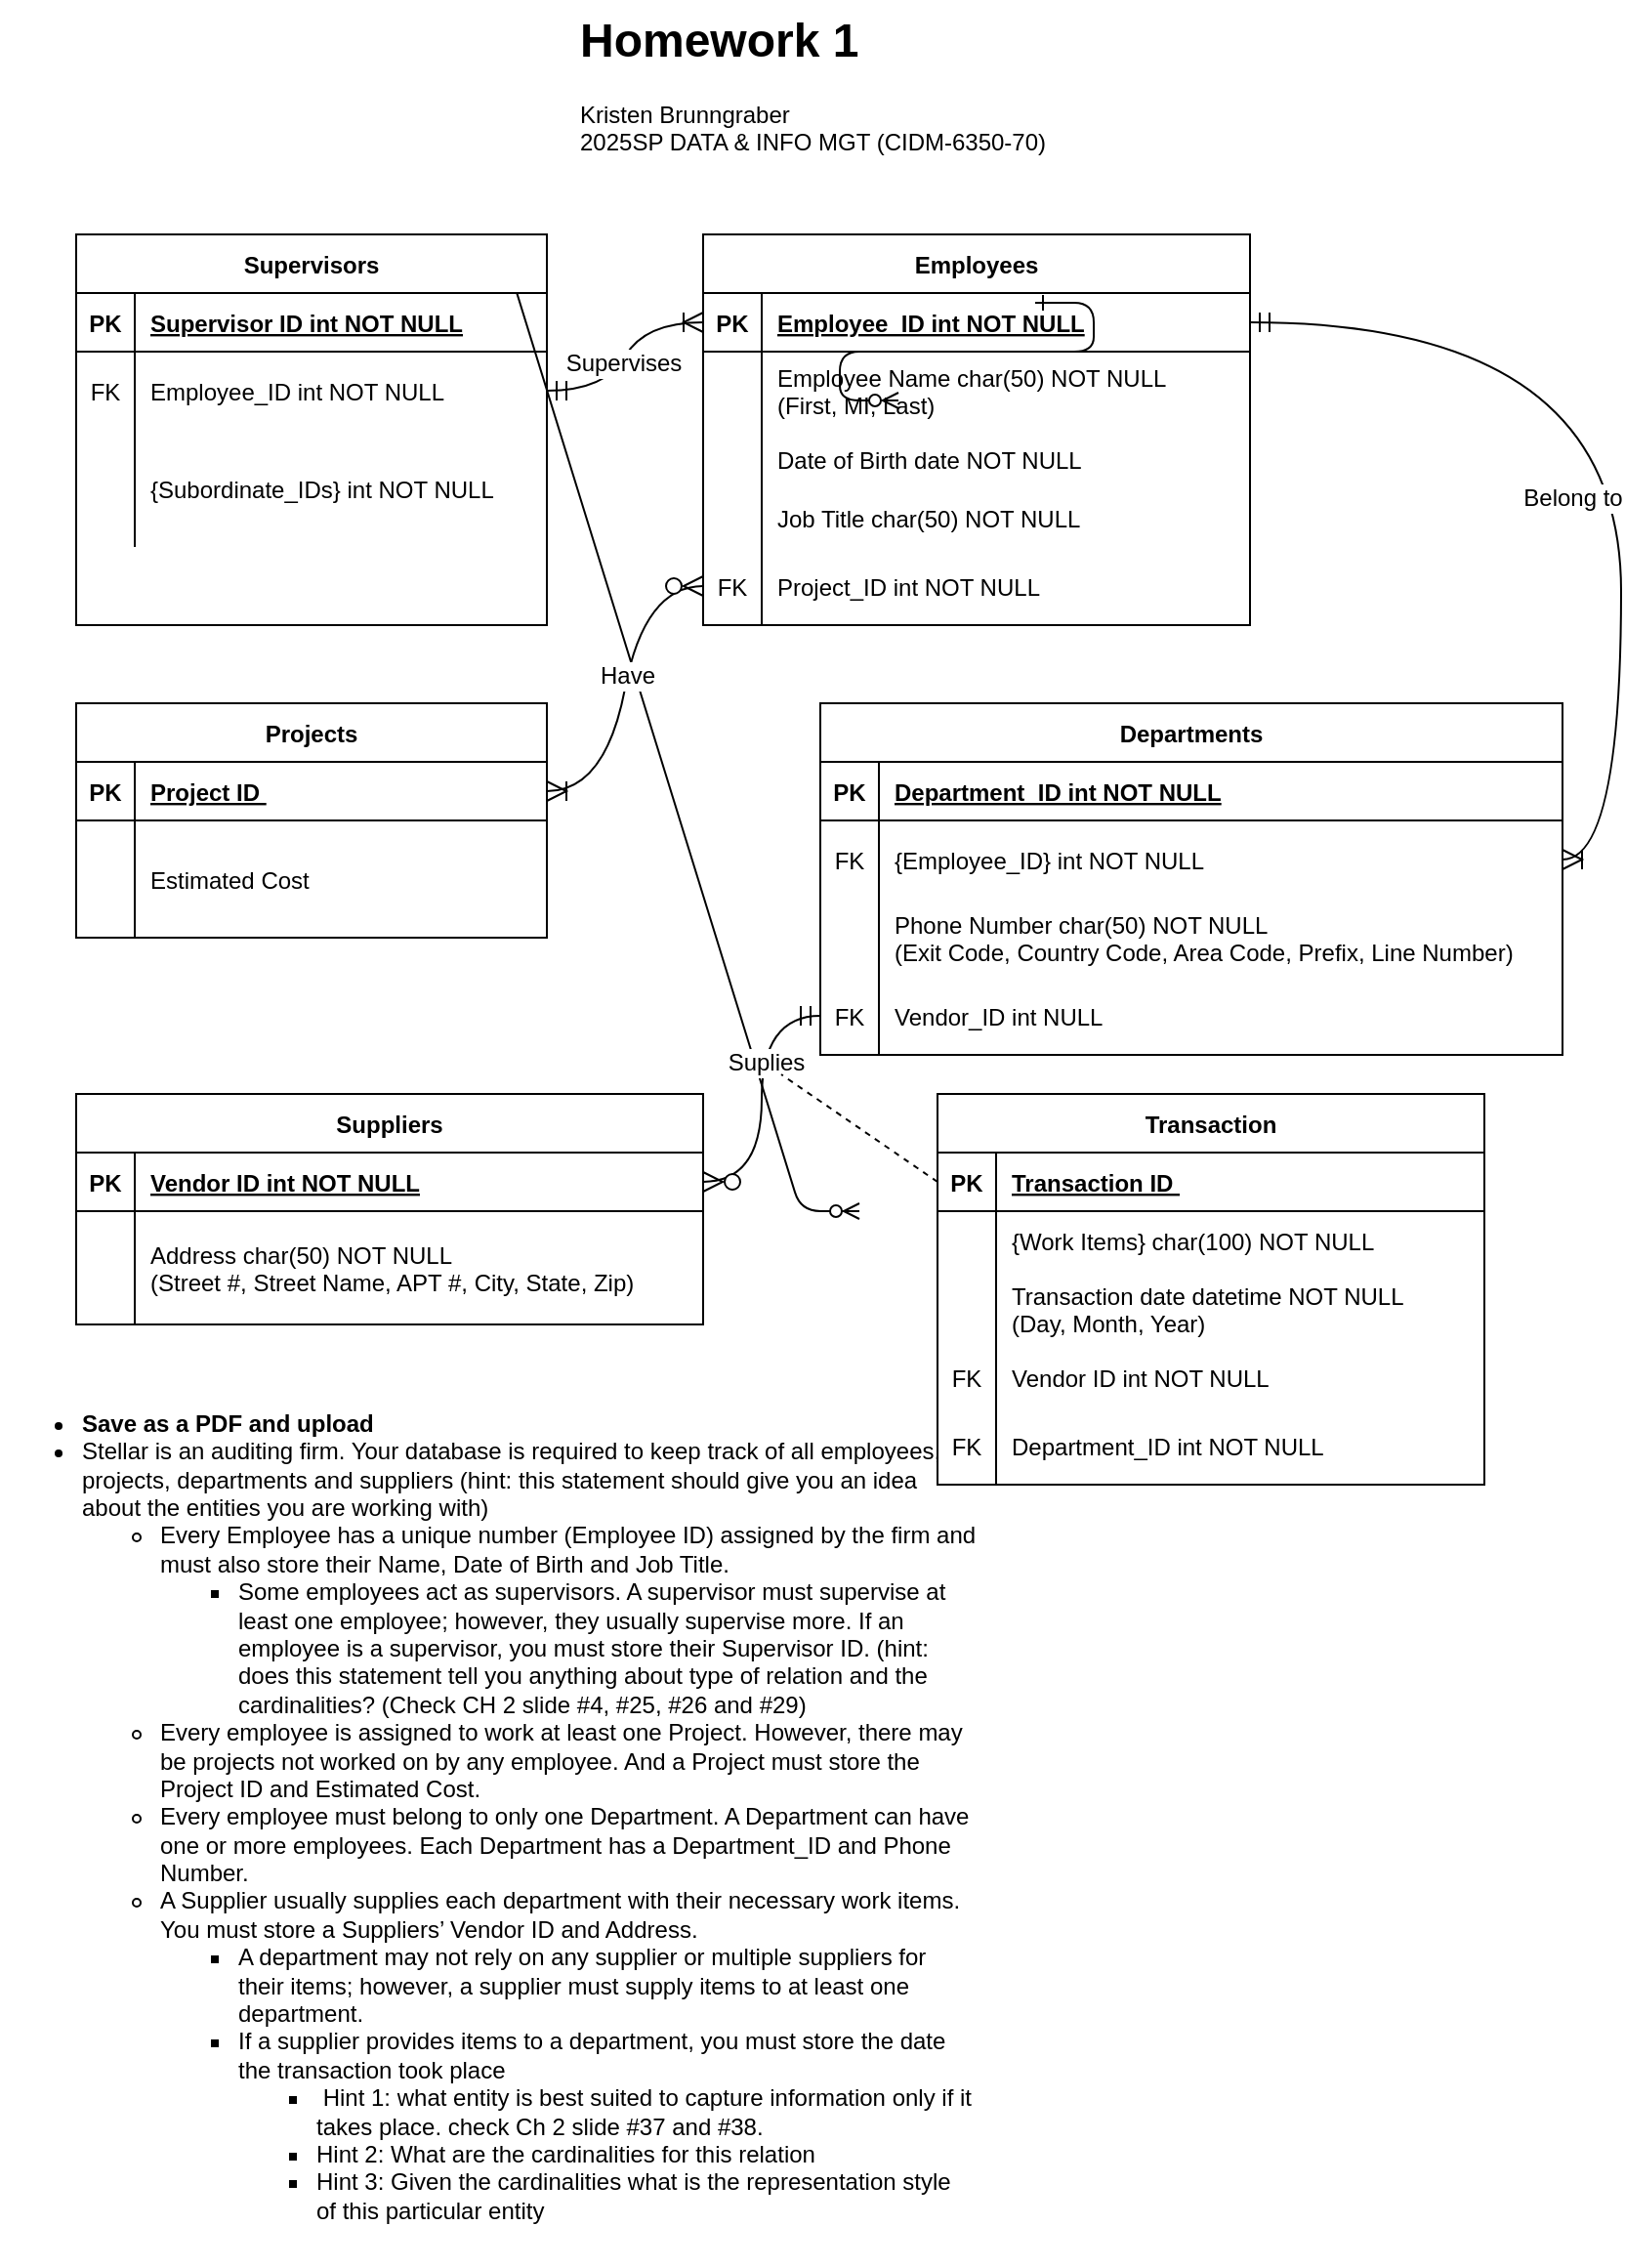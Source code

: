 <mxfile version="26.0.10">
  <diagram id="R2lEEEUBdFMjLlhIrx00" name="Page-1">
    <mxGraphModel dx="1500" dy="796" grid="1" gridSize="10" guides="1" tooltips="1" connect="1" arrows="1" fold="1" page="1" pageScale="1" pageWidth="850" pageHeight="1100" math="0" shadow="0" extFonts="Permanent Marker^https://fonts.googleapis.com/css?family=Permanent+Marker">
      <root>
        <mxCell id="0" />
        <mxCell id="1" parent="0" />
        <mxCell id="C-vyLk0tnHw3VtMMgP7b-1" value="" style="edgeStyle=entityRelationEdgeStyle;endArrow=ERzeroToMany;startArrow=ERone;endFill=1;startFill=0;" parent="1" target="C-vyLk0tnHw3VtMMgP7b-6" edge="1">
          <mxGeometry width="100" height="100" relative="1" as="geometry">
            <mxPoint x="230" y="135" as="sourcePoint" />
            <mxPoint x="440" y="620" as="targetPoint" />
          </mxGeometry>
        </mxCell>
        <mxCell id="C-vyLk0tnHw3VtMMgP7b-12" value="" style="edgeStyle=entityRelationEdgeStyle;endArrow=ERzeroToMany;startArrow=ERone;endFill=1;startFill=0;" parent="1" target="C-vyLk0tnHw3VtMMgP7b-17" edge="1">
          <mxGeometry width="100" height="100" relative="1" as="geometry">
            <mxPoint x="530" y="155" as="sourcePoint" />
            <mxPoint x="460" y="205" as="targetPoint" />
          </mxGeometry>
        </mxCell>
        <mxCell id="nDbJlwMsWSkX9YPivbgv-1" value="&lt;h1 style=&quot;margin-top: 0px;&quot;&gt;Homework 1&lt;/h1&gt;&lt;div&gt;&lt;div&gt;Kristen Brunngraber&lt;/div&gt;&lt;div&gt;2025SP DATA &amp;amp; INFO MGT (CIDM-6350-70)&lt;br&gt;&lt;/div&gt;&lt;/div&gt;" style="text;html=1;whiteSpace=wrap;overflow=hidden;rounded=0;" vertex="1" parent="1">
          <mxGeometry x="295" width="260" height="90" as="geometry" />
        </mxCell>
        <mxCell id="nDbJlwMsWSkX9YPivbgv-5" value="&lt;ul&gt;&lt;li&gt;&lt;b&gt;Save as a PDF and upload&lt;/b&gt;&lt;/li&gt;&lt;li&gt;Stellar is an auditing firm. Your database is required to keep track of all employees, projects, departments and suppliers (hint: this statement should give you an idea about the entities you are working with)&lt;/li&gt;&lt;ul&gt;&lt;li&gt;Every Employee has a unique number (Employee ID) assigned by the firm and must also store their Name, Date of Birth and Job Title.&lt;/li&gt;&lt;ul&gt;&lt;li&gt;Some employees act as supervisors. A supervisor must supervise at least one employee; however, they usually supervise more. If an employee is a supervisor, you must store their Supervisor ID. (hint: does this statement tell you anything about type of relation and the cardinalities? (Check CH 2 slide #4, #25, #26 and #29)&lt;/li&gt;&lt;/ul&gt;&lt;li&gt;Every employee is assigned to work at least one Project. However, there may be projects not worked on by any employee. And a Project must store the Project ID and Estimated Cost.&lt;/li&gt;&lt;li&gt;Every employee must belong to only one Department. A Department can have one or more employees. Each Department has a Department_ID and Phone Number.&lt;/li&gt;&lt;li&gt;A Supplier usually supplies each department with their necessary work items. You must store a Suppliers’ Vendor ID and Address.&lt;/li&gt;&lt;ul&gt;&lt;li&gt;A department may not rely on any supplier or multiple suppliers for their items; however, a supplier must supply items to at least one department.&lt;/li&gt;&lt;li&gt;If a supplier provides items to a department, you must store the date the transaction took place&lt;/li&gt;&lt;ul&gt;&lt;li&gt;&amp;nbsp;Hint 1: what entity is best suited to capture information only if it takes place. check Ch 2 slide #37 and #38.&lt;/li&gt;&lt;li&gt;Hint 2: What are the cardinalities for this relation&lt;/li&gt;&lt;li&gt;Hint 3: Given the cardinalities what is the representation style of this particular entity&lt;/li&gt;&lt;/ul&gt;&lt;/ul&gt;&lt;/ul&gt;&lt;/ul&gt;" style="text;strokeColor=none;fillColor=none;html=1;whiteSpace=wrap;verticalAlign=middle;overflow=hidden;" vertex="1" parent="1">
          <mxGeometry y="700" width="500" height="460" as="geometry" />
        </mxCell>
        <mxCell id="nDbJlwMsWSkX9YPivbgv-6" value="Employees" style="shape=table;startSize=30;container=1;collapsible=1;childLayout=tableLayout;fixedRows=1;rowLines=0;fontStyle=1;align=center;resizeLast=1;" vertex="1" parent="1">
          <mxGeometry x="360" y="120" width="280" height="200" as="geometry" />
        </mxCell>
        <mxCell id="nDbJlwMsWSkX9YPivbgv-7" value="" style="shape=partialRectangle;collapsible=0;dropTarget=0;pointerEvents=0;fillColor=none;points=[[0,0.5],[1,0.5]];portConstraint=eastwest;top=0;left=0;right=0;bottom=1;" vertex="1" parent="nDbJlwMsWSkX9YPivbgv-6">
          <mxGeometry y="30" width="280" height="30" as="geometry" />
        </mxCell>
        <mxCell id="nDbJlwMsWSkX9YPivbgv-8" value="PK" style="shape=partialRectangle;overflow=hidden;connectable=0;fillColor=none;top=0;left=0;bottom=0;right=0;fontStyle=1;" vertex="1" parent="nDbJlwMsWSkX9YPivbgv-7">
          <mxGeometry width="30" height="30" as="geometry">
            <mxRectangle width="30" height="30" as="alternateBounds" />
          </mxGeometry>
        </mxCell>
        <mxCell id="nDbJlwMsWSkX9YPivbgv-9" value="Employee_ID int NOT NULL" style="shape=partialRectangle;overflow=hidden;connectable=0;fillColor=none;top=0;left=0;bottom=0;right=0;align=left;spacingLeft=6;fontStyle=5;" vertex="1" parent="nDbJlwMsWSkX9YPivbgv-7">
          <mxGeometry x="30" width="250" height="30" as="geometry">
            <mxRectangle width="250" height="30" as="alternateBounds" />
          </mxGeometry>
        </mxCell>
        <mxCell id="nDbJlwMsWSkX9YPivbgv-10" value="" style="shape=partialRectangle;collapsible=0;dropTarget=0;pointerEvents=0;fillColor=none;points=[[0,0.5],[1,0.5]];portConstraint=eastwest;top=0;left=0;right=0;bottom=0;" vertex="1" parent="nDbJlwMsWSkX9YPivbgv-6">
          <mxGeometry y="60" width="280" height="40" as="geometry" />
        </mxCell>
        <mxCell id="nDbJlwMsWSkX9YPivbgv-11" value="" style="shape=partialRectangle;overflow=hidden;connectable=0;fillColor=none;top=0;left=0;bottom=0;right=0;" vertex="1" parent="nDbJlwMsWSkX9YPivbgv-10">
          <mxGeometry width="30" height="40" as="geometry">
            <mxRectangle width="30" height="40" as="alternateBounds" />
          </mxGeometry>
        </mxCell>
        <mxCell id="nDbJlwMsWSkX9YPivbgv-12" value="Employee Name char(50) NOT NULL &#xa;(First, MI, Last)" style="shape=partialRectangle;overflow=hidden;connectable=0;fillColor=none;top=0;left=0;bottom=0;right=0;align=left;spacingLeft=6;" vertex="1" parent="nDbJlwMsWSkX9YPivbgv-10">
          <mxGeometry x="30" width="250" height="40" as="geometry">
            <mxRectangle width="250" height="40" as="alternateBounds" />
          </mxGeometry>
        </mxCell>
        <mxCell id="nDbJlwMsWSkX9YPivbgv-81" value="" style="shape=partialRectangle;collapsible=0;dropTarget=0;pointerEvents=0;fillColor=none;points=[[0,0.5],[1,0.5]];portConstraint=eastwest;top=0;left=0;right=0;bottom=0;" vertex="1" parent="nDbJlwMsWSkX9YPivbgv-6">
          <mxGeometry y="100" width="280" height="30" as="geometry" />
        </mxCell>
        <mxCell id="nDbJlwMsWSkX9YPivbgv-82" value="" style="shape=partialRectangle;overflow=hidden;connectable=0;fillColor=none;top=0;left=0;bottom=0;right=0;" vertex="1" parent="nDbJlwMsWSkX9YPivbgv-81">
          <mxGeometry width="30" height="30" as="geometry">
            <mxRectangle width="30" height="30" as="alternateBounds" />
          </mxGeometry>
        </mxCell>
        <mxCell id="nDbJlwMsWSkX9YPivbgv-83" value="Date of Birth date NOT NULL" style="shape=partialRectangle;overflow=hidden;connectable=0;fillColor=none;top=0;left=0;bottom=0;right=0;align=left;spacingLeft=6;" vertex="1" parent="nDbJlwMsWSkX9YPivbgv-81">
          <mxGeometry x="30" width="250" height="30" as="geometry">
            <mxRectangle width="250" height="30" as="alternateBounds" />
          </mxGeometry>
        </mxCell>
        <mxCell id="nDbJlwMsWSkX9YPivbgv-84" value="" style="shape=partialRectangle;collapsible=0;dropTarget=0;pointerEvents=0;fillColor=none;points=[[0,0.5],[1,0.5]];portConstraint=eastwest;top=0;left=0;right=0;bottom=0;" vertex="1" parent="nDbJlwMsWSkX9YPivbgv-6">
          <mxGeometry y="130" width="280" height="30" as="geometry" />
        </mxCell>
        <mxCell id="nDbJlwMsWSkX9YPivbgv-85" value="" style="shape=partialRectangle;overflow=hidden;connectable=0;fillColor=none;top=0;left=0;bottom=0;right=0;" vertex="1" parent="nDbJlwMsWSkX9YPivbgv-84">
          <mxGeometry width="30" height="30" as="geometry">
            <mxRectangle width="30" height="30" as="alternateBounds" />
          </mxGeometry>
        </mxCell>
        <mxCell id="nDbJlwMsWSkX9YPivbgv-86" value="Job Title char(50) NOT NULL " style="shape=partialRectangle;overflow=hidden;connectable=0;fillColor=none;top=0;left=0;bottom=0;right=0;align=left;spacingLeft=6;" vertex="1" parent="nDbJlwMsWSkX9YPivbgv-84">
          <mxGeometry x="30" width="250" height="30" as="geometry">
            <mxRectangle width="250" height="30" as="alternateBounds" />
          </mxGeometry>
        </mxCell>
        <mxCell id="nDbJlwMsWSkX9YPivbgv-90" value="" style="shape=partialRectangle;collapsible=0;dropTarget=0;pointerEvents=0;fillColor=none;points=[[0,0.5],[1,0.5]];portConstraint=eastwest;top=0;left=0;right=0;bottom=0;" vertex="1" parent="nDbJlwMsWSkX9YPivbgv-6">
          <mxGeometry y="160" width="280" height="40" as="geometry" />
        </mxCell>
        <mxCell id="nDbJlwMsWSkX9YPivbgv-91" value="FK" style="shape=partialRectangle;overflow=hidden;connectable=0;fillColor=none;top=0;left=0;bottom=0;right=0;" vertex="1" parent="nDbJlwMsWSkX9YPivbgv-90">
          <mxGeometry width="30" height="40" as="geometry">
            <mxRectangle width="30" height="40" as="alternateBounds" />
          </mxGeometry>
        </mxCell>
        <mxCell id="nDbJlwMsWSkX9YPivbgv-92" value="Project_ID int NOT NULL " style="shape=partialRectangle;overflow=hidden;connectable=0;fillColor=none;top=0;left=0;bottom=0;right=0;align=left;spacingLeft=6;" vertex="1" parent="nDbJlwMsWSkX9YPivbgv-90">
          <mxGeometry x="30" width="250" height="40" as="geometry">
            <mxRectangle width="250" height="40" as="alternateBounds" />
          </mxGeometry>
        </mxCell>
        <mxCell id="nDbJlwMsWSkX9YPivbgv-13" value="Projects" style="shape=table;startSize=30;container=1;collapsible=1;childLayout=tableLayout;fixedRows=1;rowLines=0;fontStyle=1;align=center;resizeLast=1;" vertex="1" parent="1">
          <mxGeometry x="39" y="360" width="241" height="120" as="geometry" />
        </mxCell>
        <mxCell id="nDbJlwMsWSkX9YPivbgv-14" value="" style="shape=partialRectangle;collapsible=0;dropTarget=0;pointerEvents=0;fillColor=none;points=[[0,0.5],[1,0.5]];portConstraint=eastwest;top=0;left=0;right=0;bottom=1;" vertex="1" parent="nDbJlwMsWSkX9YPivbgv-13">
          <mxGeometry y="30" width="241" height="30" as="geometry" />
        </mxCell>
        <mxCell id="nDbJlwMsWSkX9YPivbgv-15" value="PK" style="shape=partialRectangle;overflow=hidden;connectable=0;fillColor=none;top=0;left=0;bottom=0;right=0;fontStyle=1;" vertex="1" parent="nDbJlwMsWSkX9YPivbgv-14">
          <mxGeometry width="30" height="30" as="geometry">
            <mxRectangle width="30" height="30" as="alternateBounds" />
          </mxGeometry>
        </mxCell>
        <mxCell id="nDbJlwMsWSkX9YPivbgv-16" value="Project ID " style="shape=partialRectangle;overflow=hidden;connectable=0;fillColor=none;top=0;left=0;bottom=0;right=0;align=left;spacingLeft=6;fontStyle=5;" vertex="1" parent="nDbJlwMsWSkX9YPivbgv-14">
          <mxGeometry x="30" width="211" height="30" as="geometry">
            <mxRectangle width="211" height="30" as="alternateBounds" />
          </mxGeometry>
        </mxCell>
        <mxCell id="nDbJlwMsWSkX9YPivbgv-17" value="" style="shape=partialRectangle;collapsible=0;dropTarget=0;pointerEvents=0;fillColor=none;points=[[0,0.5],[1,0.5]];portConstraint=eastwest;top=0;left=0;right=0;bottom=0;" vertex="1" parent="nDbJlwMsWSkX9YPivbgv-13">
          <mxGeometry y="60" width="241" height="60" as="geometry" />
        </mxCell>
        <mxCell id="nDbJlwMsWSkX9YPivbgv-18" value="" style="shape=partialRectangle;overflow=hidden;connectable=0;fillColor=none;top=0;left=0;bottom=0;right=0;" vertex="1" parent="nDbJlwMsWSkX9YPivbgv-17">
          <mxGeometry width="30" height="60" as="geometry">
            <mxRectangle width="30" height="60" as="alternateBounds" />
          </mxGeometry>
        </mxCell>
        <mxCell id="nDbJlwMsWSkX9YPivbgv-19" value="Estimated Cost" style="shape=partialRectangle;overflow=hidden;connectable=0;fillColor=none;top=0;left=0;bottom=0;right=0;align=left;spacingLeft=6;" vertex="1" parent="nDbJlwMsWSkX9YPivbgv-17">
          <mxGeometry x="30" width="211" height="60" as="geometry">
            <mxRectangle width="211" height="60" as="alternateBounds" />
          </mxGeometry>
        </mxCell>
        <mxCell id="nDbJlwMsWSkX9YPivbgv-20" value="Departments" style="shape=table;startSize=30;container=1;collapsible=1;childLayout=tableLayout;fixedRows=1;rowLines=0;fontStyle=1;align=center;resizeLast=1;" vertex="1" parent="1">
          <mxGeometry x="420" y="360" width="380" height="180" as="geometry" />
        </mxCell>
        <mxCell id="nDbJlwMsWSkX9YPivbgv-21" value="" style="shape=partialRectangle;collapsible=0;dropTarget=0;pointerEvents=0;fillColor=none;points=[[0,0.5],[1,0.5]];portConstraint=eastwest;top=0;left=0;right=0;bottom=1;" vertex="1" parent="nDbJlwMsWSkX9YPivbgv-20">
          <mxGeometry y="30" width="380" height="30" as="geometry" />
        </mxCell>
        <mxCell id="nDbJlwMsWSkX9YPivbgv-22" value="PK" style="shape=partialRectangle;overflow=hidden;connectable=0;fillColor=none;top=0;left=0;bottom=0;right=0;fontStyle=1;" vertex="1" parent="nDbJlwMsWSkX9YPivbgv-21">
          <mxGeometry width="30" height="30" as="geometry">
            <mxRectangle width="30" height="30" as="alternateBounds" />
          </mxGeometry>
        </mxCell>
        <mxCell id="nDbJlwMsWSkX9YPivbgv-23" value="Department_ID int NOT NULL" style="shape=partialRectangle;overflow=hidden;connectable=0;fillColor=none;top=0;left=0;bottom=0;right=0;align=left;spacingLeft=6;fontStyle=5;" vertex="1" parent="nDbJlwMsWSkX9YPivbgv-21">
          <mxGeometry x="30" width="350" height="30" as="geometry">
            <mxRectangle width="350" height="30" as="alternateBounds" />
          </mxGeometry>
        </mxCell>
        <mxCell id="nDbJlwMsWSkX9YPivbgv-24" value="" style="shape=partialRectangle;collapsible=0;dropTarget=0;pointerEvents=0;fillColor=none;points=[[0,0.5],[1,0.5]];portConstraint=eastwest;top=0;left=0;right=0;bottom=0;" vertex="1" parent="nDbJlwMsWSkX9YPivbgv-20">
          <mxGeometry y="60" width="380" height="40" as="geometry" />
        </mxCell>
        <mxCell id="nDbJlwMsWSkX9YPivbgv-25" value="FK" style="shape=partialRectangle;overflow=hidden;connectable=0;fillColor=none;top=0;left=0;bottom=0;right=0;" vertex="1" parent="nDbJlwMsWSkX9YPivbgv-24">
          <mxGeometry width="30" height="40" as="geometry">
            <mxRectangle width="30" height="40" as="alternateBounds" />
          </mxGeometry>
        </mxCell>
        <mxCell id="nDbJlwMsWSkX9YPivbgv-26" value="{Employee_ID} int NOT NULL" style="shape=partialRectangle;overflow=hidden;connectable=0;fillColor=none;top=0;left=0;bottom=0;right=0;align=left;spacingLeft=6;" vertex="1" parent="nDbJlwMsWSkX9YPivbgv-24">
          <mxGeometry x="30" width="350" height="40" as="geometry">
            <mxRectangle width="350" height="40" as="alternateBounds" />
          </mxGeometry>
        </mxCell>
        <mxCell id="nDbJlwMsWSkX9YPivbgv-97" value="" style="shape=partialRectangle;collapsible=0;dropTarget=0;pointerEvents=0;fillColor=none;points=[[0,0.5],[1,0.5]];portConstraint=eastwest;top=0;left=0;right=0;bottom=0;" vertex="1" parent="nDbJlwMsWSkX9YPivbgv-20">
          <mxGeometry y="100" width="380" height="40" as="geometry" />
        </mxCell>
        <mxCell id="nDbJlwMsWSkX9YPivbgv-98" value="" style="shape=partialRectangle;overflow=hidden;connectable=0;fillColor=none;top=0;left=0;bottom=0;right=0;" vertex="1" parent="nDbJlwMsWSkX9YPivbgv-97">
          <mxGeometry width="30" height="40" as="geometry">
            <mxRectangle width="30" height="40" as="alternateBounds" />
          </mxGeometry>
        </mxCell>
        <mxCell id="nDbJlwMsWSkX9YPivbgv-99" value="Phone Number char(50) NOT NULL&#xa;(Exit Code, Country Code, Area Code, Prefix, Line Number)" style="shape=partialRectangle;overflow=hidden;connectable=0;fillColor=none;top=0;left=0;bottom=0;right=0;align=left;spacingLeft=6;" vertex="1" parent="nDbJlwMsWSkX9YPivbgv-97">
          <mxGeometry x="30" width="350" height="40" as="geometry">
            <mxRectangle width="350" height="40" as="alternateBounds" />
          </mxGeometry>
        </mxCell>
        <mxCell id="nDbJlwMsWSkX9YPivbgv-103" value="" style="shape=partialRectangle;collapsible=0;dropTarget=0;pointerEvents=0;fillColor=none;points=[[0,0.5],[1,0.5]];portConstraint=eastwest;top=0;left=0;right=0;bottom=0;" vertex="1" parent="nDbJlwMsWSkX9YPivbgv-20">
          <mxGeometry y="140" width="380" height="40" as="geometry" />
        </mxCell>
        <mxCell id="nDbJlwMsWSkX9YPivbgv-104" value="FK" style="shape=partialRectangle;overflow=hidden;connectable=0;fillColor=none;top=0;left=0;bottom=0;right=0;" vertex="1" parent="nDbJlwMsWSkX9YPivbgv-103">
          <mxGeometry width="30" height="40" as="geometry">
            <mxRectangle width="30" height="40" as="alternateBounds" />
          </mxGeometry>
        </mxCell>
        <mxCell id="nDbJlwMsWSkX9YPivbgv-105" value="Vendor_ID int NULL" style="shape=partialRectangle;overflow=hidden;connectable=0;fillColor=none;top=0;left=0;bottom=0;right=0;align=left;spacingLeft=6;" vertex="1" parent="nDbJlwMsWSkX9YPivbgv-103">
          <mxGeometry x="30" width="350" height="40" as="geometry">
            <mxRectangle width="350" height="40" as="alternateBounds" />
          </mxGeometry>
        </mxCell>
        <mxCell id="nDbJlwMsWSkX9YPivbgv-27" value="Suppliers" style="shape=table;startSize=30;container=1;collapsible=1;childLayout=tableLayout;fixedRows=1;rowLines=0;fontStyle=1;align=center;resizeLast=1;" vertex="1" parent="1">
          <mxGeometry x="39" y="560" width="321" height="118" as="geometry" />
        </mxCell>
        <mxCell id="nDbJlwMsWSkX9YPivbgv-28" value="" style="shape=partialRectangle;collapsible=0;dropTarget=0;pointerEvents=0;fillColor=none;points=[[0,0.5],[1,0.5]];portConstraint=eastwest;top=0;left=0;right=0;bottom=1;" vertex="1" parent="nDbJlwMsWSkX9YPivbgv-27">
          <mxGeometry y="30" width="321" height="30" as="geometry" />
        </mxCell>
        <mxCell id="nDbJlwMsWSkX9YPivbgv-29" value="PK" style="shape=partialRectangle;overflow=hidden;connectable=0;fillColor=none;top=0;left=0;bottom=0;right=0;fontStyle=1;" vertex="1" parent="nDbJlwMsWSkX9YPivbgv-28">
          <mxGeometry width="30" height="30" as="geometry">
            <mxRectangle width="30" height="30" as="alternateBounds" />
          </mxGeometry>
        </mxCell>
        <mxCell id="nDbJlwMsWSkX9YPivbgv-30" value="Vendor ID int NOT NULL" style="shape=partialRectangle;overflow=hidden;connectable=0;fillColor=none;top=0;left=0;bottom=0;right=0;align=left;spacingLeft=6;fontStyle=5;" vertex="1" parent="nDbJlwMsWSkX9YPivbgv-28">
          <mxGeometry x="30" width="291" height="30" as="geometry">
            <mxRectangle width="291" height="30" as="alternateBounds" />
          </mxGeometry>
        </mxCell>
        <mxCell id="nDbJlwMsWSkX9YPivbgv-31" value="" style="shape=partialRectangle;collapsible=0;dropTarget=0;pointerEvents=0;fillColor=none;points=[[0,0.5],[1,0.5]];portConstraint=eastwest;top=0;left=0;right=0;bottom=0;" vertex="1" parent="nDbJlwMsWSkX9YPivbgv-27">
          <mxGeometry y="60" width="321" height="58" as="geometry" />
        </mxCell>
        <mxCell id="nDbJlwMsWSkX9YPivbgv-32" value="" style="shape=partialRectangle;overflow=hidden;connectable=0;fillColor=none;top=0;left=0;bottom=0;right=0;" vertex="1" parent="nDbJlwMsWSkX9YPivbgv-31">
          <mxGeometry width="30" height="58" as="geometry">
            <mxRectangle width="30" height="58" as="alternateBounds" />
          </mxGeometry>
        </mxCell>
        <mxCell id="nDbJlwMsWSkX9YPivbgv-33" value="Address char(50) NOT NULL&#xa;(Street #, Street Name, APT #, City, State, Zip)" style="shape=partialRectangle;overflow=hidden;connectable=0;fillColor=none;top=0;left=0;bottom=0;right=0;align=left;spacingLeft=6;" vertex="1" parent="nDbJlwMsWSkX9YPivbgv-31">
          <mxGeometry x="30" width="291" height="58" as="geometry">
            <mxRectangle width="291" height="58" as="alternateBounds" />
          </mxGeometry>
        </mxCell>
        <mxCell id="nDbJlwMsWSkX9YPivbgv-34" value="Supervisors" style="shape=table;startSize=30;container=1;collapsible=1;childLayout=tableLayout;fixedRows=1;rowLines=0;fontStyle=1;align=center;resizeLast=1;" vertex="1" parent="1">
          <mxGeometry x="39" y="120" width="241" height="200" as="geometry" />
        </mxCell>
        <mxCell id="nDbJlwMsWSkX9YPivbgv-35" value="" style="shape=partialRectangle;collapsible=0;dropTarget=0;pointerEvents=0;fillColor=none;points=[[0,0.5],[1,0.5]];portConstraint=eastwest;top=0;left=0;right=0;bottom=1;" vertex="1" parent="nDbJlwMsWSkX9YPivbgv-34">
          <mxGeometry y="30" width="241" height="30" as="geometry" />
        </mxCell>
        <mxCell id="nDbJlwMsWSkX9YPivbgv-36" value="PK" style="shape=partialRectangle;overflow=hidden;connectable=0;fillColor=none;top=0;left=0;bottom=0;right=0;fontStyle=1;" vertex="1" parent="nDbJlwMsWSkX9YPivbgv-35">
          <mxGeometry width="30" height="30" as="geometry">
            <mxRectangle width="30" height="30" as="alternateBounds" />
          </mxGeometry>
        </mxCell>
        <mxCell id="nDbJlwMsWSkX9YPivbgv-37" value="Supervisor ID int NOT NULL" style="shape=partialRectangle;overflow=hidden;connectable=0;fillColor=none;top=0;left=0;bottom=0;right=0;align=left;spacingLeft=6;fontStyle=5;" vertex="1" parent="nDbJlwMsWSkX9YPivbgv-35">
          <mxGeometry x="30" width="211" height="30" as="geometry">
            <mxRectangle width="211" height="30" as="alternateBounds" />
          </mxGeometry>
        </mxCell>
        <mxCell id="nDbJlwMsWSkX9YPivbgv-38" value="" style="shape=partialRectangle;collapsible=0;dropTarget=0;pointerEvents=0;fillColor=none;points=[[0,0.5],[1,0.5]];portConstraint=eastwest;top=0;left=0;right=0;bottom=0;" vertex="1" parent="nDbJlwMsWSkX9YPivbgv-34">
          <mxGeometry y="60" width="241" height="40" as="geometry" />
        </mxCell>
        <mxCell id="nDbJlwMsWSkX9YPivbgv-39" value="FK" style="shape=partialRectangle;overflow=hidden;connectable=0;fillColor=none;top=0;left=0;bottom=0;right=0;" vertex="1" parent="nDbJlwMsWSkX9YPivbgv-38">
          <mxGeometry width="30" height="40" as="geometry">
            <mxRectangle width="30" height="40" as="alternateBounds" />
          </mxGeometry>
        </mxCell>
        <mxCell id="nDbJlwMsWSkX9YPivbgv-40" value="Employee_ID int NOT NULL" style="shape=partialRectangle;overflow=hidden;connectable=0;fillColor=none;top=0;left=0;bottom=0;right=0;align=left;spacingLeft=6;" vertex="1" parent="nDbJlwMsWSkX9YPivbgv-38">
          <mxGeometry x="30" width="211" height="40" as="geometry">
            <mxRectangle width="211" height="40" as="alternateBounds" />
          </mxGeometry>
        </mxCell>
        <mxCell id="nDbJlwMsWSkX9YPivbgv-78" value="" style="shape=partialRectangle;collapsible=0;dropTarget=0;pointerEvents=0;fillColor=none;points=[[0,0.5],[1,0.5]];portConstraint=eastwest;top=0;left=0;right=0;bottom=0;" vertex="1" parent="nDbJlwMsWSkX9YPivbgv-34">
          <mxGeometry y="100" width="241" height="60" as="geometry" />
        </mxCell>
        <mxCell id="nDbJlwMsWSkX9YPivbgv-79" value="&#xa;" style="shape=partialRectangle;overflow=hidden;connectable=0;fillColor=none;top=0;left=0;bottom=0;right=0;" vertex="1" parent="nDbJlwMsWSkX9YPivbgv-78">
          <mxGeometry width="30" height="60" as="geometry">
            <mxRectangle width="30" height="60" as="alternateBounds" />
          </mxGeometry>
        </mxCell>
        <mxCell id="nDbJlwMsWSkX9YPivbgv-80" value="{Subordinate_IDs} int NOT NULL" style="shape=partialRectangle;overflow=hidden;connectable=0;fillColor=none;top=0;left=0;bottom=0;right=0;align=left;spacingLeft=6;" vertex="1" parent="nDbJlwMsWSkX9YPivbgv-78">
          <mxGeometry x="30" width="211" height="60" as="geometry">
            <mxRectangle width="211" height="60" as="alternateBounds" />
          </mxGeometry>
        </mxCell>
        <mxCell id="nDbJlwMsWSkX9YPivbgv-41" value="Transaction" style="shape=table;startSize=30;container=1;collapsible=1;childLayout=tableLayout;fixedRows=1;rowLines=0;fontStyle=1;align=center;resizeLast=1;" vertex="1" parent="1">
          <mxGeometry x="480" y="560" width="280" height="200" as="geometry" />
        </mxCell>
        <mxCell id="nDbJlwMsWSkX9YPivbgv-42" value="" style="shape=partialRectangle;collapsible=0;dropTarget=0;pointerEvents=0;fillColor=none;points=[[0,0.5],[1,0.5]];portConstraint=eastwest;top=0;left=0;right=0;bottom=1;" vertex="1" parent="nDbJlwMsWSkX9YPivbgv-41">
          <mxGeometry y="30" width="280" height="30" as="geometry" />
        </mxCell>
        <mxCell id="nDbJlwMsWSkX9YPivbgv-43" value="PK" style="shape=partialRectangle;overflow=hidden;connectable=0;fillColor=none;top=0;left=0;bottom=0;right=0;fontStyle=1;" vertex="1" parent="nDbJlwMsWSkX9YPivbgv-42">
          <mxGeometry width="30" height="30" as="geometry">
            <mxRectangle width="30" height="30" as="alternateBounds" />
          </mxGeometry>
        </mxCell>
        <mxCell id="nDbJlwMsWSkX9YPivbgv-44" value="Transaction ID " style="shape=partialRectangle;overflow=hidden;connectable=0;fillColor=none;top=0;left=0;bottom=0;right=0;align=left;spacingLeft=6;fontStyle=5;" vertex="1" parent="nDbJlwMsWSkX9YPivbgv-42">
          <mxGeometry x="30" width="250" height="30" as="geometry">
            <mxRectangle width="250" height="30" as="alternateBounds" />
          </mxGeometry>
        </mxCell>
        <mxCell id="nDbJlwMsWSkX9YPivbgv-45" value="" style="shape=partialRectangle;collapsible=0;dropTarget=0;pointerEvents=0;fillColor=none;points=[[0,0.5],[1,0.5]];portConstraint=eastwest;top=0;left=0;right=0;bottom=0;" vertex="1" parent="nDbJlwMsWSkX9YPivbgv-41">
          <mxGeometry y="60" width="280" height="30" as="geometry" />
        </mxCell>
        <mxCell id="nDbJlwMsWSkX9YPivbgv-46" value="" style="shape=partialRectangle;overflow=hidden;connectable=0;fillColor=none;top=0;left=0;bottom=0;right=0;" vertex="1" parent="nDbJlwMsWSkX9YPivbgv-45">
          <mxGeometry width="30" height="30" as="geometry">
            <mxRectangle width="30" height="30" as="alternateBounds" />
          </mxGeometry>
        </mxCell>
        <mxCell id="nDbJlwMsWSkX9YPivbgv-47" value="{Work Items} char(100) NOT NULL" style="shape=partialRectangle;overflow=hidden;connectable=0;fillColor=none;top=0;left=0;bottom=0;right=0;align=left;spacingLeft=6;" vertex="1" parent="nDbJlwMsWSkX9YPivbgv-45">
          <mxGeometry x="30" width="250" height="30" as="geometry">
            <mxRectangle width="250" height="30" as="alternateBounds" />
          </mxGeometry>
        </mxCell>
        <mxCell id="nDbJlwMsWSkX9YPivbgv-106" value="" style="shape=partialRectangle;collapsible=0;dropTarget=0;pointerEvents=0;fillColor=none;points=[[0,0.5],[1,0.5]];portConstraint=eastwest;top=0;left=0;right=0;bottom=0;" vertex="1" parent="nDbJlwMsWSkX9YPivbgv-41">
          <mxGeometry y="90" width="280" height="40" as="geometry" />
        </mxCell>
        <mxCell id="nDbJlwMsWSkX9YPivbgv-107" value="" style="shape=partialRectangle;overflow=hidden;connectable=0;fillColor=none;top=0;left=0;bottom=0;right=0;" vertex="1" parent="nDbJlwMsWSkX9YPivbgv-106">
          <mxGeometry width="30" height="40" as="geometry">
            <mxRectangle width="30" height="40" as="alternateBounds" />
          </mxGeometry>
        </mxCell>
        <mxCell id="nDbJlwMsWSkX9YPivbgv-108" value="Transaction date datetime NOT NULL&#xa;(Day, Month, Year)" style="shape=partialRectangle;overflow=hidden;connectable=0;fillColor=none;top=0;left=0;bottom=0;right=0;align=left;spacingLeft=6;" vertex="1" parent="nDbJlwMsWSkX9YPivbgv-106">
          <mxGeometry x="30" width="250" height="40" as="geometry">
            <mxRectangle width="250" height="40" as="alternateBounds" />
          </mxGeometry>
        </mxCell>
        <mxCell id="nDbJlwMsWSkX9YPivbgv-119" value="" style="shape=partialRectangle;collapsible=0;dropTarget=0;pointerEvents=0;fillColor=none;points=[[0,0.5],[1,0.5]];portConstraint=eastwest;top=0;left=0;right=0;bottom=0;" vertex="1" parent="nDbJlwMsWSkX9YPivbgv-41">
          <mxGeometry y="130" width="280" height="30" as="geometry" />
        </mxCell>
        <mxCell id="nDbJlwMsWSkX9YPivbgv-120" value="FK" style="shape=partialRectangle;overflow=hidden;connectable=0;fillColor=none;top=0;left=0;bottom=0;right=0;" vertex="1" parent="nDbJlwMsWSkX9YPivbgv-119">
          <mxGeometry width="30" height="30" as="geometry">
            <mxRectangle width="30" height="30" as="alternateBounds" />
          </mxGeometry>
        </mxCell>
        <mxCell id="nDbJlwMsWSkX9YPivbgv-121" value="Vendor ID int NOT NULL" style="shape=partialRectangle;overflow=hidden;connectable=0;fillColor=none;top=0;left=0;bottom=0;right=0;align=left;spacingLeft=6;" vertex="1" parent="nDbJlwMsWSkX9YPivbgv-119">
          <mxGeometry x="30" width="250" height="30" as="geometry">
            <mxRectangle width="250" height="30" as="alternateBounds" />
          </mxGeometry>
        </mxCell>
        <mxCell id="nDbJlwMsWSkX9YPivbgv-122" value="" style="shape=partialRectangle;collapsible=0;dropTarget=0;pointerEvents=0;fillColor=none;points=[[0,0.5],[1,0.5]];portConstraint=eastwest;top=0;left=0;right=0;bottom=0;" vertex="1" parent="nDbJlwMsWSkX9YPivbgv-41">
          <mxGeometry y="160" width="280" height="40" as="geometry" />
        </mxCell>
        <mxCell id="nDbJlwMsWSkX9YPivbgv-123" value="FK" style="shape=partialRectangle;overflow=hidden;connectable=0;fillColor=none;top=0;left=0;bottom=0;right=0;" vertex="1" parent="nDbJlwMsWSkX9YPivbgv-122">
          <mxGeometry width="30" height="40" as="geometry">
            <mxRectangle width="30" height="40" as="alternateBounds" />
          </mxGeometry>
        </mxCell>
        <mxCell id="nDbJlwMsWSkX9YPivbgv-124" value="Department_ID int NOT NULL" style="shape=partialRectangle;overflow=hidden;connectable=0;fillColor=none;top=0;left=0;bottom=0;right=0;align=left;spacingLeft=6;" vertex="1" parent="nDbJlwMsWSkX9YPivbgv-122">
          <mxGeometry x="30" width="250" height="40" as="geometry">
            <mxRectangle width="250" height="40" as="alternateBounds" />
          </mxGeometry>
        </mxCell>
        <mxCell id="nDbJlwMsWSkX9YPivbgv-50" value="" style="edgeStyle=entityRelationEdgeStyle;fontSize=12;html=1;endArrow=ERzeroToMany;startArrow=ERmandOne;rounded=0;startSize=8;endSize=8;curved=1;" edge="1" parent="1" source="nDbJlwMsWSkX9YPivbgv-103" target="nDbJlwMsWSkX9YPivbgv-28">
          <mxGeometry width="100" height="100" relative="1" as="geometry">
            <mxPoint x="680" y="410" as="sourcePoint" />
            <mxPoint x="330" y="898" as="targetPoint" />
            <Array as="points">
              <mxPoint x="500" y="578" />
              <mxPoint x="560" y="500" />
              <mxPoint x="210" y="940" />
              <mxPoint x="240" y="960" />
              <mxPoint x="260" y="1020" />
              <mxPoint x="270" y="880" />
            </Array>
          </mxGeometry>
        </mxCell>
        <mxCell id="nDbJlwMsWSkX9YPivbgv-73" value="Suplies" style="edgeLabel;html=1;align=center;verticalAlign=middle;resizable=0;points=[];fontSize=12;" vertex="1" connectable="0" parent="nDbJlwMsWSkX9YPivbgv-50">
          <mxGeometry x="-0.262" y="2" relative="1" as="geometry">
            <mxPoint as="offset" />
          </mxGeometry>
        </mxCell>
        <mxCell id="nDbJlwMsWSkX9YPivbgv-62" value="" style="edgeStyle=entityRelationEdgeStyle;fontSize=12;html=1;endArrow=ERoneToMany;startArrow=ERmandOne;rounded=0;startSize=8;endSize=8;curved=1;entryX=0;entryY=0.5;entryDx=0;entryDy=0;exitX=1;exitY=0.5;exitDx=0;exitDy=0;endFill=0;" edge="1" parent="1" source="nDbJlwMsWSkX9YPivbgv-38" target="nDbJlwMsWSkX9YPivbgv-7">
          <mxGeometry width="100" height="100" relative="1" as="geometry">
            <mxPoint x="293" y="450" as="sourcePoint" />
            <mxPoint x="393" y="350" as="targetPoint" />
          </mxGeometry>
        </mxCell>
        <mxCell id="nDbJlwMsWSkX9YPivbgv-63" value="Supervises" style="edgeLabel;html=1;align=center;verticalAlign=middle;resizable=0;points=[];fontSize=12;" vertex="1" connectable="0" parent="nDbJlwMsWSkX9YPivbgv-62">
          <mxGeometry x="-0.069" y="-1" relative="1" as="geometry">
            <mxPoint as="offset" />
          </mxGeometry>
        </mxCell>
        <mxCell id="nDbJlwMsWSkX9YPivbgv-93" value="" style="edgeStyle=entityRelationEdgeStyle;fontSize=12;html=1;endArrow=ERoneToMany;startArrow=ERzeroToMany;rounded=0;startSize=8;endSize=8;curved=1;entryX=1;entryY=0.5;entryDx=0;entryDy=0;exitX=0;exitY=0.5;exitDx=0;exitDy=0;" edge="1" parent="1" source="nDbJlwMsWSkX9YPivbgv-90" target="nDbJlwMsWSkX9YPivbgv-14">
          <mxGeometry width="100" height="100" relative="1" as="geometry">
            <mxPoint x="289" y="310" as="sourcePoint" />
            <mxPoint x="259" y="425" as="targetPoint" />
            <Array as="points">
              <mxPoint x="409" y="300" />
              <mxPoint x="329" y="310" />
              <mxPoint x="279" y="330" />
              <mxPoint x="339" y="365" />
              <mxPoint x="249" y="340" />
            </Array>
          </mxGeometry>
        </mxCell>
        <mxCell id="nDbJlwMsWSkX9YPivbgv-125" value="Have" style="edgeLabel;html=1;align=center;verticalAlign=middle;resizable=0;points=[];fontSize=12;" vertex="1" connectable="0" parent="nDbJlwMsWSkX9YPivbgv-93">
          <mxGeometry x="-0.079" relative="1" as="geometry">
            <mxPoint as="offset" />
          </mxGeometry>
        </mxCell>
        <mxCell id="nDbJlwMsWSkX9YPivbgv-96" value="" style="edgeStyle=entityRelationEdgeStyle;fontSize=12;html=1;endArrow=ERoneToMany;startArrow=ERmandOne;rounded=0;startSize=8;endSize=8;curved=1;exitX=1;exitY=0.5;exitDx=0;exitDy=0;endFill=0;" edge="1" parent="1" source="nDbJlwMsWSkX9YPivbgv-7" target="nDbJlwMsWSkX9YPivbgv-24">
          <mxGeometry width="100" height="100" relative="1" as="geometry">
            <mxPoint x="650" y="370" as="sourcePoint" />
            <mxPoint x="760" y="270" as="targetPoint" />
            <Array as="points">
              <mxPoint x="710" y="240" />
              <mxPoint x="740" y="250" />
              <mxPoint x="710" y="210" />
            </Array>
          </mxGeometry>
        </mxCell>
        <mxCell id="nDbJlwMsWSkX9YPivbgv-126" value="Belong to" style="edgeLabel;html=1;align=center;verticalAlign=middle;resizable=0;points=[];fontSize=12;" vertex="1" connectable="0" parent="nDbJlwMsWSkX9YPivbgv-96">
          <mxGeometry x="-0.059" y="2" relative="1" as="geometry">
            <mxPoint x="-27" y="47" as="offset" />
          </mxGeometry>
        </mxCell>
        <mxCell id="nDbJlwMsWSkX9YPivbgv-118" style="edgeStyle=none;curved=1;rounded=0;orthogonalLoop=1;jettySize=auto;html=1;fontSize=12;startSize=8;endSize=8;exitX=0;exitY=0.5;exitDx=0;exitDy=0;dashed=1;endArrow=none;startFill=0;" edge="1" parent="1" source="nDbJlwMsWSkX9YPivbgv-42">
          <mxGeometry relative="1" as="geometry">
            <mxPoint x="400" y="550" as="targetPoint" />
          </mxGeometry>
        </mxCell>
      </root>
    </mxGraphModel>
  </diagram>
</mxfile>
